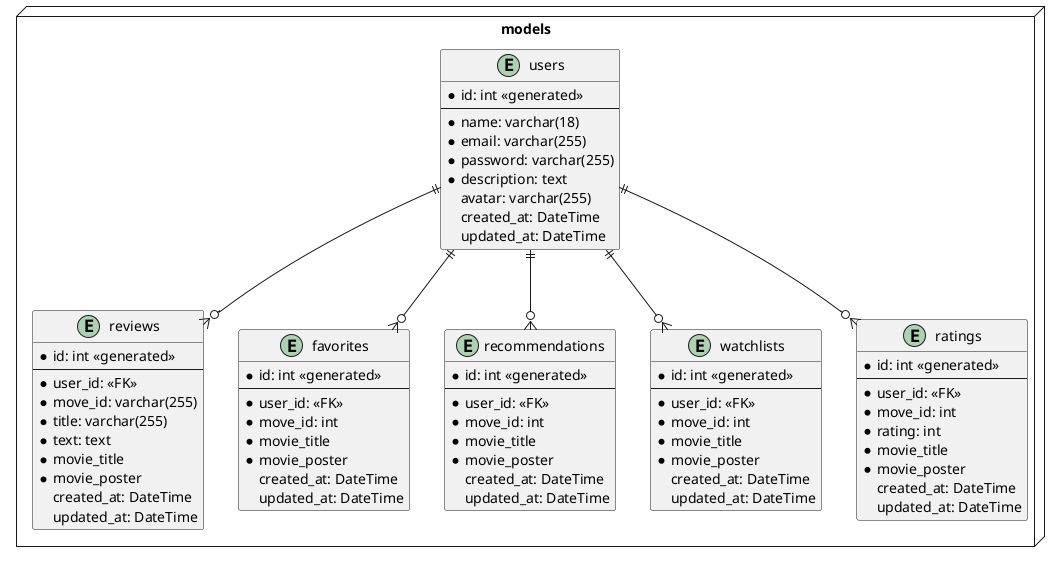 @startuml

package "models" <<Node>> {
    entity users {
        * id: int <<generated>>
        --
        * name: varchar(18)
        * email: varchar(255)
        * password: varchar(255)
        * description: text
        avatar: varchar(255)
        created_at: DateTime
        updated_at: DateTime
    }

    entity reviews {
        * id: int <<generated>>
        --
        * user_id: <<FK>>
        * move_id: varchar(255)
        * title: varchar(255)
        * text: text
        * movie_title
        * movie_poster
        created_at: DateTime
        updated_at: DateTime
    }

    entity favorites {
        * id: int <<generated>>
        --
        * user_id: <<FK>>
        * move_id: int
        * movie_title
        * movie_poster
        created_at: DateTime
        updated_at: DateTime
    }

    entity recommendations {
        * id: int <<generated>>
        --
        * user_id: <<FK>>
        * move_id: int
        * movie_title
        * movie_poster
        created_at: DateTime
        updated_at: DateTime
    }

    entity watchlists {
        * id: int <<generated>>
        --
        * user_id: <<FK>>
        * move_id: int
        * movie_title
        * movie_poster
        created_at: DateTime
        updated_at: DateTime
    }

    entity ratings {
        * id: int <<generated>>
        --
        * user_id: <<FK>>
        * move_id: int
        * rating: int
        * movie_title
        * movie_poster
        created_at: DateTime
        updated_at: DateTime
    }
}

users ||--o{ ratings
users ||--o{ reviews
users ||--o{ favorites
users ||--o{ watchlists
users ||--o{ recommendations

@enduml
